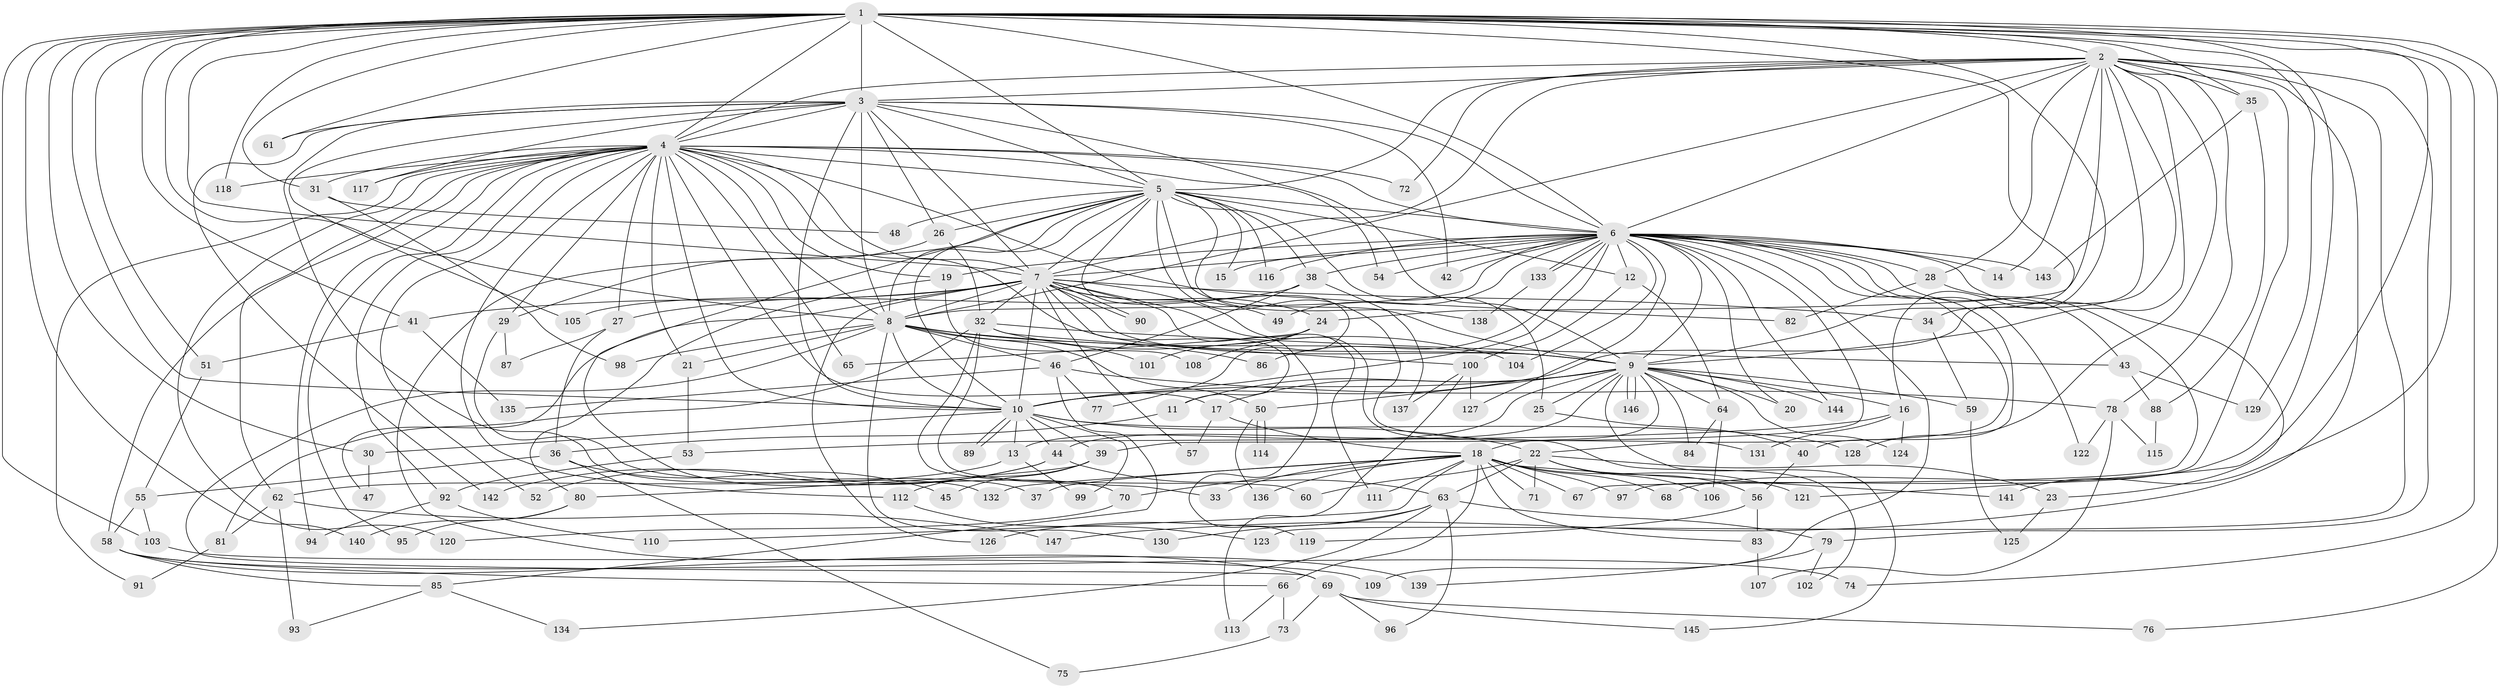 // Generated by graph-tools (version 1.1) at 2025/14/03/09/25 04:14:10]
// undirected, 147 vertices, 319 edges
graph export_dot {
graph [start="1"]
  node [color=gray90,style=filled];
  1;
  2;
  3;
  4;
  5;
  6;
  7;
  8;
  9;
  10;
  11;
  12;
  13;
  14;
  15;
  16;
  17;
  18;
  19;
  20;
  21;
  22;
  23;
  24;
  25;
  26;
  27;
  28;
  29;
  30;
  31;
  32;
  33;
  34;
  35;
  36;
  37;
  38;
  39;
  40;
  41;
  42;
  43;
  44;
  45;
  46;
  47;
  48;
  49;
  50;
  51;
  52;
  53;
  54;
  55;
  56;
  57;
  58;
  59;
  60;
  61;
  62;
  63;
  64;
  65;
  66;
  67;
  68;
  69;
  70;
  71;
  72;
  73;
  74;
  75;
  76;
  77;
  78;
  79;
  80;
  81;
  82;
  83;
  84;
  85;
  86;
  87;
  88;
  89;
  90;
  91;
  92;
  93;
  94;
  95;
  96;
  97;
  98;
  99;
  100;
  101;
  102;
  103;
  104;
  105;
  106;
  107;
  108;
  109;
  110;
  111;
  112;
  113;
  114;
  115;
  116;
  117;
  118;
  119;
  120;
  121;
  122;
  123;
  124;
  125;
  126;
  127;
  128;
  129;
  130;
  131;
  132;
  133;
  134;
  135;
  136;
  137;
  138;
  139;
  140;
  141;
  142;
  143;
  144;
  145;
  146;
  147;
  1 -- 2;
  1 -- 3;
  1 -- 4;
  1 -- 5;
  1 -- 6;
  1 -- 7;
  1 -- 8;
  1 -- 9;
  1 -- 10;
  1 -- 16;
  1 -- 30;
  1 -- 31;
  1 -- 35;
  1 -- 41;
  1 -- 51;
  1 -- 61;
  1 -- 68;
  1 -- 74;
  1 -- 76;
  1 -- 103;
  1 -- 118;
  1 -- 121;
  1 -- 129;
  1 -- 140;
  1 -- 141;
  2 -- 3;
  2 -- 4;
  2 -- 5;
  2 -- 6;
  2 -- 7;
  2 -- 8;
  2 -- 9;
  2 -- 10;
  2 -- 14;
  2 -- 24;
  2 -- 28;
  2 -- 34;
  2 -- 35;
  2 -- 72;
  2 -- 78;
  2 -- 79;
  2 -- 97;
  2 -- 123;
  2 -- 128;
  2 -- 147;
  3 -- 4;
  3 -- 5;
  3 -- 6;
  3 -- 7;
  3 -- 8;
  3 -- 9;
  3 -- 10;
  3 -- 26;
  3 -- 42;
  3 -- 61;
  3 -- 105;
  3 -- 117;
  3 -- 132;
  3 -- 142;
  4 -- 5;
  4 -- 6;
  4 -- 7;
  4 -- 8;
  4 -- 9;
  4 -- 10;
  4 -- 17;
  4 -- 19;
  4 -- 21;
  4 -- 27;
  4 -- 29;
  4 -- 31;
  4 -- 52;
  4 -- 54;
  4 -- 58;
  4 -- 62;
  4 -- 65;
  4 -- 72;
  4 -- 82;
  4 -- 91;
  4 -- 92;
  4 -- 94;
  4 -- 95;
  4 -- 112;
  4 -- 117;
  4 -- 118;
  4 -- 120;
  5 -- 6;
  5 -- 7;
  5 -- 8;
  5 -- 9;
  5 -- 10;
  5 -- 12;
  5 -- 15;
  5 -- 25;
  5 -- 26;
  5 -- 38;
  5 -- 48;
  5 -- 70;
  5 -- 77;
  5 -- 116;
  5 -- 131;
  5 -- 138;
  5 -- 139;
  6 -- 7;
  6 -- 8;
  6 -- 9;
  6 -- 10;
  6 -- 12;
  6 -- 14;
  6 -- 15;
  6 -- 19;
  6 -- 20;
  6 -- 22;
  6 -- 23;
  6 -- 28;
  6 -- 38;
  6 -- 39;
  6 -- 40;
  6 -- 42;
  6 -- 43;
  6 -- 49;
  6 -- 54;
  6 -- 86;
  6 -- 104;
  6 -- 109;
  6 -- 116;
  6 -- 122;
  6 -- 127;
  6 -- 133;
  6 -- 133;
  6 -- 143;
  6 -- 144;
  7 -- 8;
  7 -- 9;
  7 -- 10;
  7 -- 11;
  7 -- 24;
  7 -- 27;
  7 -- 32;
  7 -- 34;
  7 -- 41;
  7 -- 47;
  7 -- 49;
  7 -- 57;
  7 -- 90;
  7 -- 90;
  7 -- 102;
  7 -- 111;
  7 -- 119;
  7 -- 126;
  8 -- 9;
  8 -- 10;
  8 -- 21;
  8 -- 46;
  8 -- 50;
  8 -- 69;
  8 -- 86;
  8 -- 98;
  8 -- 101;
  8 -- 130;
  9 -- 10;
  9 -- 11;
  9 -- 13;
  9 -- 16;
  9 -- 17;
  9 -- 18;
  9 -- 20;
  9 -- 25;
  9 -- 44;
  9 -- 50;
  9 -- 59;
  9 -- 64;
  9 -- 84;
  9 -- 124;
  9 -- 144;
  9 -- 145;
  9 -- 146;
  9 -- 146;
  10 -- 13;
  10 -- 22;
  10 -- 30;
  10 -- 39;
  10 -- 44;
  10 -- 89;
  10 -- 89;
  10 -- 99;
  10 -- 128;
  11 -- 36;
  12 -- 64;
  12 -- 100;
  13 -- 62;
  13 -- 99;
  16 -- 53;
  16 -- 124;
  16 -- 131;
  17 -- 18;
  17 -- 57;
  18 -- 33;
  18 -- 37;
  18 -- 66;
  18 -- 67;
  18 -- 68;
  18 -- 70;
  18 -- 71;
  18 -- 83;
  18 -- 97;
  18 -- 110;
  18 -- 111;
  18 -- 121;
  18 -- 132;
  18 -- 136;
  18 -- 141;
  19 -- 80;
  19 -- 108;
  21 -- 53;
  22 -- 23;
  22 -- 56;
  22 -- 60;
  22 -- 63;
  22 -- 71;
  22 -- 106;
  23 -- 125;
  24 -- 65;
  24 -- 101;
  24 -- 108;
  25 -- 40;
  26 -- 29;
  26 -- 32;
  27 -- 36;
  27 -- 87;
  28 -- 67;
  28 -- 82;
  29 -- 37;
  29 -- 87;
  30 -- 47;
  31 -- 48;
  31 -- 98;
  32 -- 33;
  32 -- 43;
  32 -- 60;
  32 -- 81;
  32 -- 100;
  32 -- 104;
  34 -- 59;
  35 -- 88;
  35 -- 143;
  36 -- 45;
  36 -- 55;
  36 -- 75;
  38 -- 46;
  38 -- 105;
  38 -- 137;
  39 -- 45;
  39 -- 80;
  39 -- 112;
  40 -- 56;
  41 -- 51;
  41 -- 135;
  43 -- 88;
  43 -- 129;
  44 -- 52;
  44 -- 63;
  44 -- 142;
  46 -- 77;
  46 -- 78;
  46 -- 85;
  46 -- 135;
  50 -- 114;
  50 -- 114;
  50 -- 136;
  51 -- 55;
  53 -- 92;
  55 -- 58;
  55 -- 103;
  56 -- 83;
  56 -- 119;
  58 -- 66;
  58 -- 69;
  58 -- 74;
  58 -- 85;
  59 -- 125;
  62 -- 81;
  62 -- 93;
  62 -- 147;
  63 -- 79;
  63 -- 96;
  63 -- 126;
  63 -- 130;
  63 -- 134;
  64 -- 84;
  64 -- 106;
  66 -- 73;
  66 -- 113;
  69 -- 73;
  69 -- 76;
  69 -- 96;
  69 -- 145;
  70 -- 120;
  73 -- 75;
  78 -- 107;
  78 -- 115;
  78 -- 122;
  79 -- 102;
  79 -- 139;
  80 -- 95;
  80 -- 140;
  81 -- 91;
  83 -- 107;
  85 -- 93;
  85 -- 134;
  88 -- 115;
  92 -- 94;
  92 -- 110;
  100 -- 113;
  100 -- 127;
  100 -- 137;
  103 -- 109;
  112 -- 123;
  133 -- 138;
}
